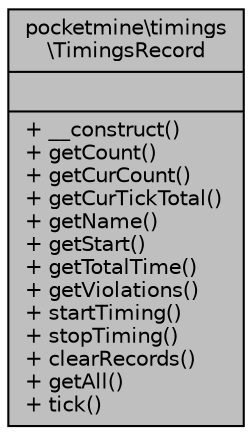 digraph "pocketmine\timings\TimingsRecord"
{
 // INTERACTIVE_SVG=YES
 // LATEX_PDF_SIZE
  edge [fontname="Helvetica",fontsize="10",labelfontname="Helvetica",labelfontsize="10"];
  node [fontname="Helvetica",fontsize="10",shape=record];
  Node1 [label="{pocketmine\\timings\l\\TimingsRecord\n||+ __construct()\l+ getCount()\l+ getCurCount()\l+ getCurTickTotal()\l+ getName()\l+ getStart()\l+ getTotalTime()\l+ getViolations()\l+ startTiming()\l+ stopTiming()\l+ clearRecords()\l+ getAll()\l+ tick()\l}",height=0.2,width=0.4,color="black", fillcolor="grey75", style="filled", fontcolor="black",tooltip=" "];
}
